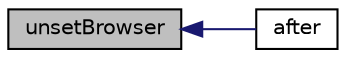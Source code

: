 digraph "unsetBrowser"
{
  edge [fontname="Helvetica",fontsize="10",labelfontname="Helvetica",labelfontsize="10"];
  node [fontname="Helvetica",fontsize="10",shape=record];
  rankdir="LR";
  Node1 [label="unsetBrowser",height=0.2,width=0.4,color="black", fillcolor="grey75", style="filled" fontcolor="black"];
  Node1 -> Node2 [dir="back",color="midnightblue",fontsize="10",style="solid",fontname="Helvetica"];
  Node2 [label="after",height=0.2,width=0.4,color="black", fillcolor="white", style="filled",URL="$class_web_test_case.html#a1829d2638b173c32ff10cb3cf56c8560"];
}
